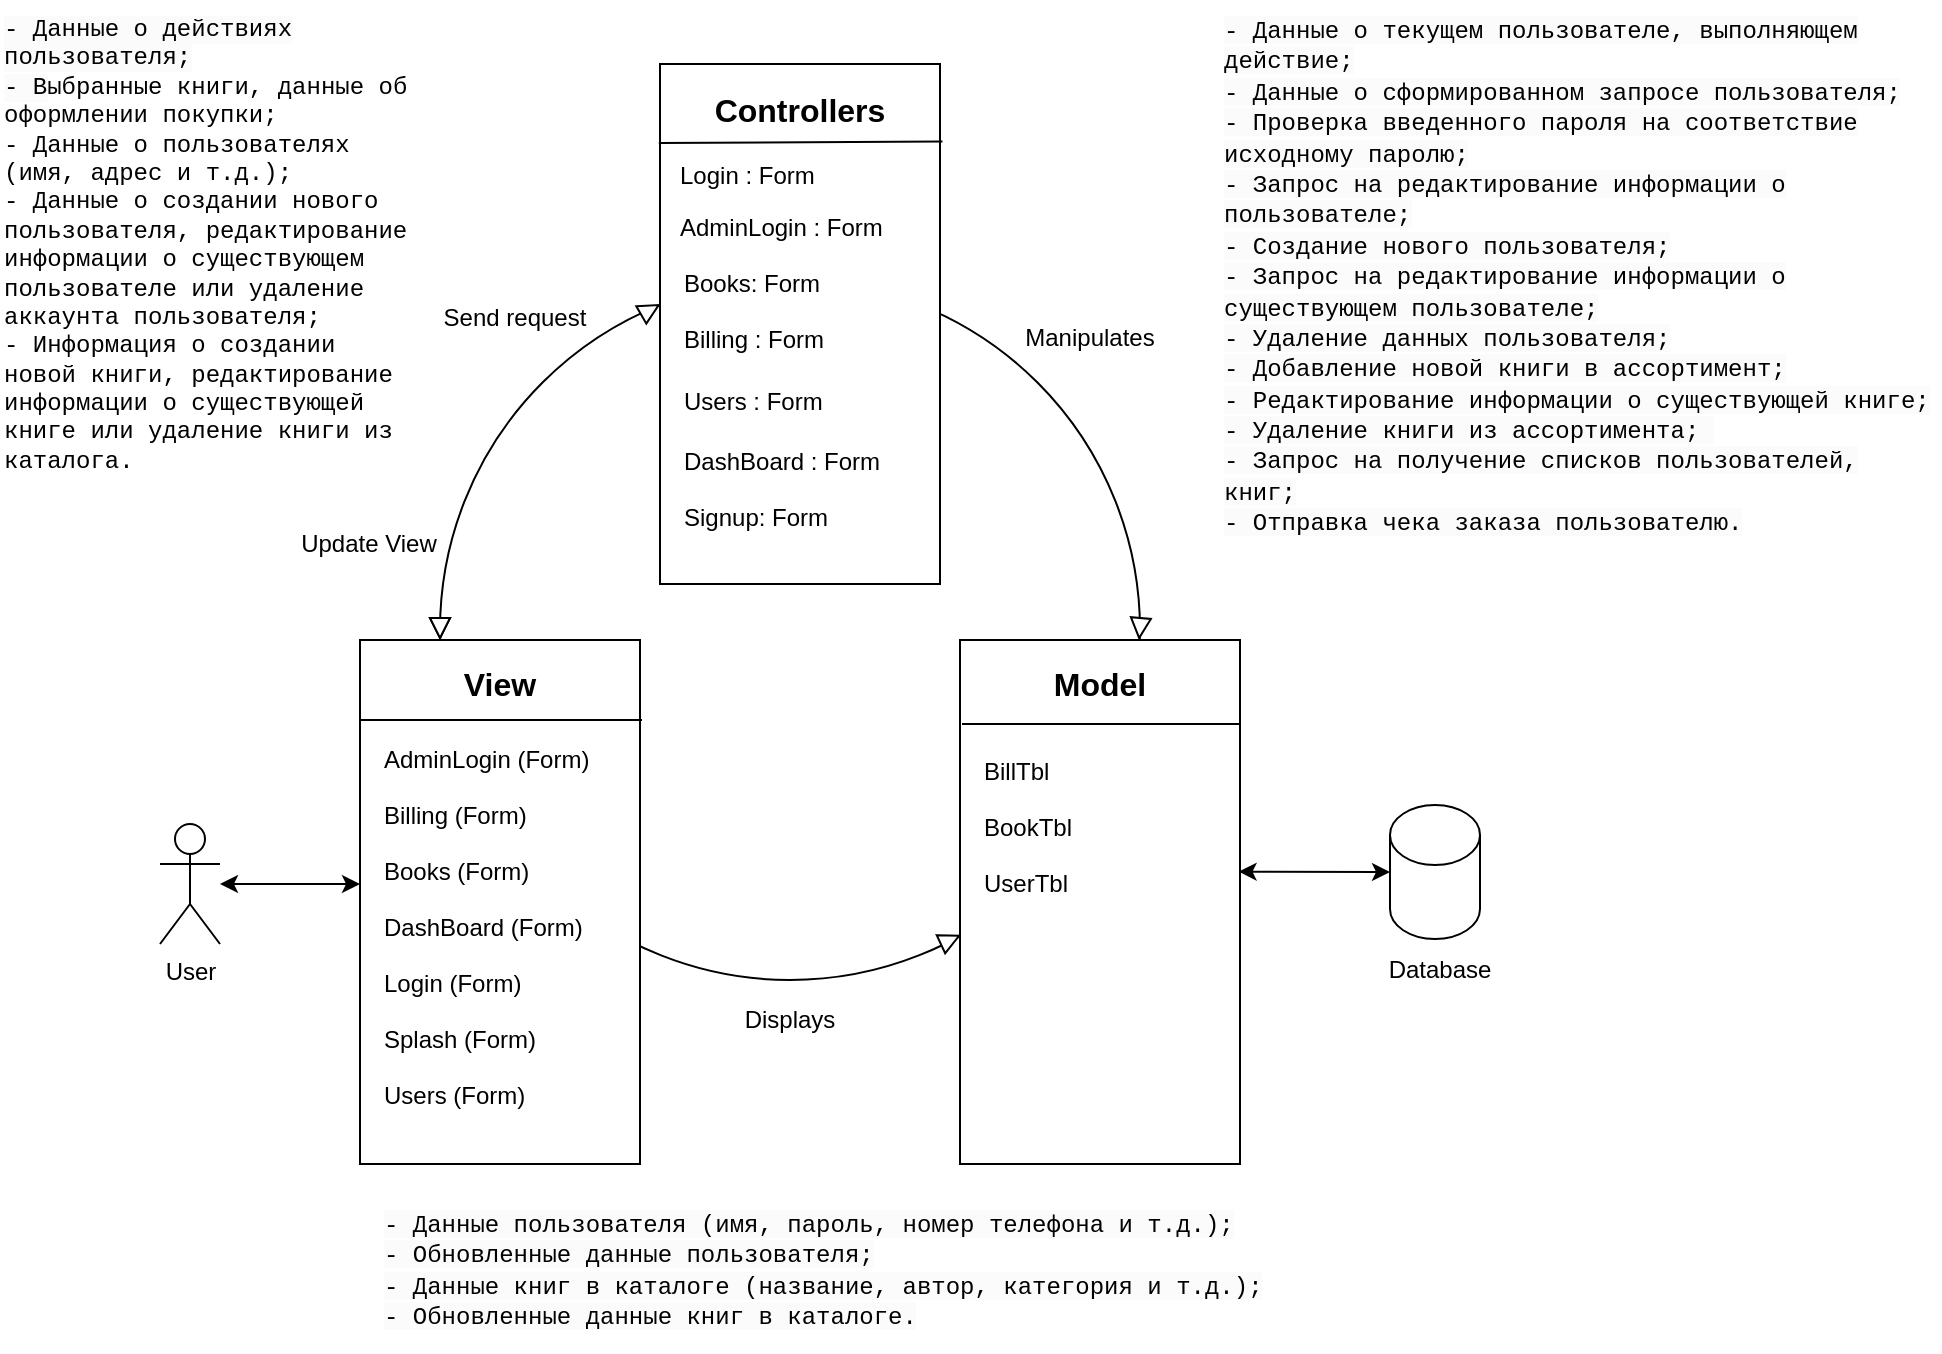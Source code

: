 <mxfile version="22.1.2" type="device">
  <diagram name="Page-1" id="gIOpBOQcGG3zNI33hGde">
    <mxGraphModel dx="1235" dy="731" grid="1" gridSize="10" guides="1" tooltips="1" connect="1" arrows="1" fold="1" page="1" pageScale="1" pageWidth="850" pageHeight="1100" math="0" shadow="0">
      <root>
        <mxCell id="0" />
        <mxCell id="1" parent="0" />
        <mxCell id="c-Q7vZ1H0x__Rw0tNWFu-4" value="" style="ellipse;whiteSpace=wrap;html=1;aspect=fixed;fillColor=none;container=0;" vertex="1" parent="1">
          <mxGeometry x="240" y="188" width="350" height="350" as="geometry" />
        </mxCell>
        <mxCell id="c-Q7vZ1H0x__Rw0tNWFu-24" value="User" style="shape=umlActor;verticalLabelPosition=bottom;verticalAlign=top;html=1;outlineConnect=0;container=0;" vertex="1" parent="1">
          <mxGeometry x="100" y="460" width="30" height="60" as="geometry" />
        </mxCell>
        <mxCell id="c-Q7vZ1H0x__Rw0tNWFu-30" value="" style="endArrow=classic;startArrow=classic;html=1;rounded=0;" edge="1" parent="1" source="c-Q7vZ1H0x__Rw0tNWFu-24">
          <mxGeometry width="50" height="50" relative="1" as="geometry">
            <mxPoint x="400" y="410" as="sourcePoint" />
            <mxPoint x="200" y="490" as="targetPoint" />
          </mxGeometry>
        </mxCell>
        <mxCell id="c-Q7vZ1H0x__Rw0tNWFu-46" value="" style="shape=cylinder3;whiteSpace=wrap;html=1;boundedLbl=1;backgroundOutline=1;size=15;container=0;" vertex="1" parent="1">
          <mxGeometry x="715" y="450.5" width="45" height="67" as="geometry" />
        </mxCell>
        <mxCell id="c-Q7vZ1H0x__Rw0tNWFu-47" value="" style="endArrow=classic;startArrow=classic;html=1;rounded=0;exitX=0.995;exitY=0.442;exitDx=0;exitDy=0;entryX=0;entryY=0.5;entryDx=0;entryDy=0;entryPerimeter=0;exitPerimeter=0;" edge="1" parent="1" source="c-Q7vZ1H0x__Rw0tNWFu-11" target="c-Q7vZ1H0x__Rw0tNWFu-46">
          <mxGeometry width="50" height="50" relative="1" as="geometry">
            <mxPoint x="480" y="380" as="sourcePoint" />
            <mxPoint x="720" y="599" as="targetPoint" />
          </mxGeometry>
        </mxCell>
        <mxCell id="c-Q7vZ1H0x__Rw0tNWFu-48" value="Database" style="text;html=1;strokeColor=none;fillColor=none;align=center;verticalAlign=middle;whiteSpace=wrap;rounded=0;container=0;" vertex="1" parent="1">
          <mxGeometry x="710" y="517.5" width="60" height="30" as="geometry" />
        </mxCell>
        <mxCell id="c-Q7vZ1H0x__Rw0tNWFu-11" value="" style="rounded=0;whiteSpace=wrap;html=1;container=0;" vertex="1" parent="1">
          <mxGeometry x="500" y="368" width="140" height="262" as="geometry" />
        </mxCell>
        <mxCell id="c-Q7vZ1H0x__Rw0tNWFu-12" value="" style="rounded=0;whiteSpace=wrap;html=1;container=0;" vertex="1" parent="1">
          <mxGeometry x="350" y="80" width="140" height="260" as="geometry" />
        </mxCell>
        <mxCell id="c-Q7vZ1H0x__Rw0tNWFu-14" value="" style="endArrow=none;html=1;rounded=0;fontSize=10;entryX=1.016;entryY=0.123;entryDx=0;entryDy=0;entryPerimeter=0;exitX=0.003;exitY=0.125;exitDx=0;exitDy=0;exitPerimeter=0;" edge="1" parent="1">
          <mxGeometry width="50" height="50" relative="1" as="geometry">
            <mxPoint x="349.42" y="119.5" as="sourcePoint" />
            <mxPoint x="491.24" y="118.74" as="targetPoint" />
          </mxGeometry>
        </mxCell>
        <mxCell id="c-Q7vZ1H0x__Rw0tNWFu-17" value="" style="endArrow=none;html=1;rounded=0;" edge="1" parent="1">
          <mxGeometry width="50" height="50" relative="1" as="geometry">
            <mxPoint x="501" y="410" as="sourcePoint" />
            <mxPoint x="640" y="410" as="targetPoint" />
          </mxGeometry>
        </mxCell>
        <mxCell id="c-Q7vZ1H0x__Rw0tNWFu-21" value="&lt;font style=&quot;font-size: 16px;&quot;&gt;&lt;b&gt;Controllers&lt;/b&gt;&lt;/font&gt;" style="text;html=1;strokeColor=none;fillColor=none;align=center;verticalAlign=middle;whiteSpace=wrap;rounded=0;container=0;" vertex="1" parent="1">
          <mxGeometry x="375" y="86.5" width="90" height="33" as="geometry" />
        </mxCell>
        <mxCell id="c-Q7vZ1H0x__Rw0tNWFu-22" value="&lt;font style=&quot;font-size: 16px;&quot;&gt;&lt;b&gt;Model&lt;/b&gt;&lt;/font&gt;" style="text;html=1;strokeColor=none;fillColor=none;align=center;verticalAlign=middle;whiteSpace=wrap;rounded=0;container=0;" vertex="1" parent="1">
          <mxGeometry x="540" y="375" width="60" height="30" as="geometry" />
        </mxCell>
        <mxCell id="c-Q7vZ1H0x__Rw0tNWFu-44" value="" style="triangle;whiteSpace=wrap;html=1;rotation=95;container=0;" vertex="1" parent="1">
          <mxGeometry x="585" y="357" width="10" height="10" as="geometry" />
        </mxCell>
        <mxCell id="c-Q7vZ1H0x__Rw0tNWFu-45" value="" style="triangle;whiteSpace=wrap;html=1;rotation=-25;container=0;" vertex="1" parent="1">
          <mxGeometry x="490" y="513" width="10" height="10" as="geometry" />
        </mxCell>
        <mxCell id="c-Q7vZ1H0x__Rw0tNWFu-10" value="" style="rounded=0;whiteSpace=wrap;html=1;container=0;" vertex="1" parent="1">
          <mxGeometry x="200" y="368" width="140" height="262" as="geometry" />
        </mxCell>
        <mxCell id="c-Q7vZ1H0x__Rw0tNWFu-16" value="" style="endArrow=none;html=1;rounded=0;exitX=-0.019;exitY=0.167;exitDx=0;exitDy=0;exitPerimeter=0;align=left;" edge="1" parent="1">
          <mxGeometry width="50" height="50" relative="1" as="geometry">
            <mxPoint x="200" y="408" as="sourcePoint" />
            <mxPoint x="341" y="408" as="targetPoint" />
          </mxGeometry>
        </mxCell>
        <mxCell id="c-Q7vZ1H0x__Rw0tNWFu-19" value="&lt;font style=&quot;font-size: 16px;&quot;&gt;&lt;b&gt;View&lt;/b&gt;&lt;/font&gt;" style="text;html=1;strokeColor=none;fillColor=none;align=center;verticalAlign=middle;whiteSpace=wrap;rounded=0;container=0;" vertex="1" parent="1">
          <mxGeometry x="240" y="375" width="60" height="30" as="geometry" />
        </mxCell>
        <mxCell id="c-Q7vZ1H0x__Rw0tNWFu-32" value="Billing (Form)" style="text;html=1;strokeColor=none;fillColor=none;align=left;verticalAlign=middle;whiteSpace=wrap;rounded=0;container=0;" vertex="1" parent="1">
          <mxGeometry x="210" y="442" width="120" height="28" as="geometry" />
        </mxCell>
        <mxCell id="c-Q7vZ1H0x__Rw0tNWFu-33" value="Books (Form)" style="text;html=1;strokeColor=none;fillColor=none;align=left;verticalAlign=middle;whiteSpace=wrap;rounded=0;container=0;" vertex="1" parent="1">
          <mxGeometry x="210" y="470" width="120" height="28" as="geometry" />
        </mxCell>
        <mxCell id="c-Q7vZ1H0x__Rw0tNWFu-34" value="DashBoard (Form)" style="text;html=1;strokeColor=none;fillColor=none;align=left;verticalAlign=middle;whiteSpace=wrap;rounded=0;container=0;" vertex="1" parent="1">
          <mxGeometry x="210" y="498" width="120" height="28" as="geometry" />
        </mxCell>
        <mxCell id="c-Q7vZ1H0x__Rw0tNWFu-35" value="Login (Form)" style="text;html=1;strokeColor=none;fillColor=none;align=left;verticalAlign=middle;whiteSpace=wrap;rounded=0;container=0;" vertex="1" parent="1">
          <mxGeometry x="210" y="526" width="120" height="28" as="geometry" />
        </mxCell>
        <mxCell id="c-Q7vZ1H0x__Rw0tNWFu-36" value="Splash (Form)" style="text;html=1;strokeColor=none;fillColor=none;align=left;verticalAlign=middle;whiteSpace=wrap;rounded=0;container=0;" vertex="1" parent="1">
          <mxGeometry x="210" y="554" width="120" height="28" as="geometry" />
        </mxCell>
        <mxCell id="c-Q7vZ1H0x__Rw0tNWFu-37" value="Users (Form)" style="text;html=1;strokeColor=none;fillColor=none;align=left;verticalAlign=middle;whiteSpace=wrap;rounded=0;container=0;" vertex="1" parent="1">
          <mxGeometry x="210" y="582" width="120" height="28" as="geometry" />
        </mxCell>
        <mxCell id="c-Q7vZ1H0x__Rw0tNWFu-31" value="AdminLogin (Form)" style="text;html=1;strokeColor=none;fillColor=none;align=left;verticalAlign=middle;whiteSpace=wrap;rounded=0;container=0;" vertex="1" parent="1">
          <mxGeometry x="210" y="414" width="120" height="28" as="geometry" />
        </mxCell>
        <mxCell id="c-Q7vZ1H0x__Rw0tNWFu-63" value="BillTbl" style="text;html=1;strokeColor=none;fillColor=none;align=left;verticalAlign=middle;whiteSpace=wrap;rounded=0;container=0;" vertex="1" parent="1">
          <mxGeometry x="510" y="420" width="120" height="28" as="geometry" />
        </mxCell>
        <mxCell id="c-Q7vZ1H0x__Rw0tNWFu-64" value="UserTbl" style="text;html=1;strokeColor=none;fillColor=none;align=left;verticalAlign=middle;whiteSpace=wrap;rounded=0;container=0;" vertex="1" parent="1">
          <mxGeometry x="510" y="476" width="120" height="28" as="geometry" />
        </mxCell>
        <mxCell id="c-Q7vZ1H0x__Rw0tNWFu-65" value="BookTbl" style="text;html=1;strokeColor=none;fillColor=none;align=left;verticalAlign=middle;whiteSpace=wrap;rounded=0;container=0;" vertex="1" parent="1">
          <mxGeometry x="510" y="448" width="120" height="28" as="geometry" />
        </mxCell>
        <mxCell id="c-Q7vZ1H0x__Rw0tNWFu-67" value="Displays" style="text;html=1;strokeColor=none;fillColor=none;align=center;verticalAlign=middle;whiteSpace=wrap;rounded=0;" vertex="1" parent="1">
          <mxGeometry x="385" y="543" width="60" height="30" as="geometry" />
        </mxCell>
        <mxCell id="c-Q7vZ1H0x__Rw0tNWFu-68" value="Manipulates" style="text;html=1;strokeColor=none;fillColor=none;align=center;verticalAlign=middle;whiteSpace=wrap;rounded=0;" vertex="1" parent="1">
          <mxGeometry x="530" y="208" width="70" height="17" as="geometry" />
        </mxCell>
        <mxCell id="c-Q7vZ1H0x__Rw0tNWFu-71" value="" style="triangle;whiteSpace=wrap;html=1;rotation=90;container=0;" vertex="1" parent="1">
          <mxGeometry x="235.005" y="357.005" width="10" height="10" as="geometry" />
        </mxCell>
        <mxCell id="c-Q7vZ1H0x__Rw0tNWFu-73" value="Send request" style="text;html=1;strokeColor=none;fillColor=none;align=center;verticalAlign=middle;whiteSpace=wrap;rounded=0;" vertex="1" parent="1">
          <mxGeometry x="240" y="198" width="75" height="17" as="geometry" />
        </mxCell>
        <mxCell id="c-Q7vZ1H0x__Rw0tNWFu-76" value="" style="triangle;whiteSpace=wrap;html=1;rotation=90;container=0;" vertex="1" parent="1">
          <mxGeometry x="235.005" y="357.005" width="10" height="10" as="geometry" />
        </mxCell>
        <mxCell id="c-Q7vZ1H0x__Rw0tNWFu-78" value="Update View" style="text;html=1;strokeColor=none;fillColor=none;align=center;verticalAlign=middle;whiteSpace=wrap;rounded=0;" vertex="1" parent="1">
          <mxGeometry x="167" y="311" width="75" height="17" as="geometry" />
        </mxCell>
        <mxCell id="c-Q7vZ1H0x__Rw0tNWFu-82" value="LoginBtn_Click" style="text;html=1;strokeColor=none;fillColor=none;align=left;verticalAlign=middle;whiteSpace=wrap;rounded=0;container=0;fontSize=10;fontColor=none;noLabel=1;" vertex="1" parent="1">
          <mxGeometry x="812" y="328" width="120" height="24" as="geometry" />
        </mxCell>
        <mxCell id="c-Q7vZ1H0x__Rw0tNWFu-83" value="CancelLbl_Click" style="text;html=1;strokeColor=none;fillColor=none;align=left;verticalAlign=middle;whiteSpace=wrap;rounded=0;container=0;fontSize=10;fontColor=none;noLabel=1;" vertex="1" parent="1">
          <mxGeometry x="812" y="467" width="120" height="22" as="geometry" />
        </mxCell>
        <mxCell id="c-Q7vZ1H0x__Rw0tNWFu-84" value="AddToBillBtn_Click" style="text;html=1;strokeColor=none;fillColor=none;align=left;verticalAlign=middle;whiteSpace=wrap;rounded=0;container=0;fontSize=10;fontColor=none;noLabel=1;" vertex="1" parent="1">
          <mxGeometry x="811" y="362" width="120" height="24" as="geometry" />
        </mxCell>
        <mxCell id="c-Q7vZ1H0x__Rw0tNWFu-85" value="CancelLbl_Click" style="text;html=1;strokeColor=none;fillColor=none;align=left;verticalAlign=middle;whiteSpace=wrap;rounded=0;container=0;fontSize=10;fontColor=none;noLabel=1;" vertex="1" parent="1">
          <mxGeometry x="811" y="381" width="120" height="22" as="geometry" />
        </mxCell>
        <mxCell id="c-Q7vZ1H0x__Rw0tNWFu-86" value="UpdateBook" style="text;html=1;strokeColor=none;fillColor=none;align=left;verticalAlign=middle;whiteSpace=wrap;rounded=0;container=0;fontSize=10;fontColor=none;noLabel=1;" vertex="1" parent="1">
          <mxGeometry x="811" y="398" width="120" height="22" as="geometry" />
        </mxCell>
        <mxCell id="c-Q7vZ1H0x__Rw0tNWFu-87" value="ResetBillBtn_Click" style="text;html=1;strokeColor=none;fillColor=none;align=left;verticalAlign=middle;whiteSpace=wrap;rounded=0;container=0;fontSize=10;fontColor=none;noLabel=1;" vertex="1" parent="1">
          <mxGeometry x="811" y="416" width="120" height="22" as="geometry" />
        </mxCell>
        <mxCell id="c-Q7vZ1H0x__Rw0tNWFu-88" value="PrintBtn_Click" style="text;html=1;strokeColor=none;fillColor=none;align=left;verticalAlign=middle;whiteSpace=wrap;rounded=0;container=0;fontSize=10;fontColor=none;noLabel=1;" vertex="1" parent="1">
          <mxGeometry x="814" y="455" width="118" height="17" as="geometry" />
        </mxCell>
        <mxCell id="c-Q7vZ1H0x__Rw0tNWFu-89" value="&lt;font style=&quot;font-size: 10px;&quot;&gt;BookDGV_CellContentClick&lt;/font&gt;" style="text;html=1;strokeColor=none;fillColor=none;align=left;verticalAlign=middle;whiteSpace=wrap;rounded=0;container=0;fontSize=10;fontColor=none;noLabel=1;" vertex="1" parent="1">
          <mxGeometry x="810" y="680.5" width="120" height="22" as="geometry" />
        </mxCell>
        <mxCell id="c-Q7vZ1H0x__Rw0tNWFu-90" value="DashBoard_Load" style="text;html=1;strokeColor=none;fillColor=none;align=left;verticalAlign=middle;whiteSpace=wrap;rounded=0;container=0;fontSize=10;fontColor=none;noLabel=1;" vertex="1" parent="1">
          <mxGeometry x="811" y="605.5" width="120" height="22" as="geometry" />
        </mxCell>
        <mxCell id="c-Q7vZ1H0x__Rw0tNWFu-91" value="LogoutBtn_Click" style="text;html=1;strokeColor=none;fillColor=none;align=left;verticalAlign=middle;whiteSpace=wrap;rounded=0;container=0;fontSize=10;fontColor=none;noLabel=1;" vertex="1" parent="1">
          <mxGeometry x="812" y="345" width="120" height="22" as="geometry" />
        </mxCell>
        <mxCell id="c-Q7vZ1H0x__Rw0tNWFu-92" value="ContactUsLbl_Click" style="text;html=1;strokeColor=none;fillColor=none;align=left;verticalAlign=middle;whiteSpace=wrap;rounded=0;container=0;fontSize=10;fontColor=none;noLabel=1;" vertex="1" parent="1">
          <mxGeometry x="812" y="502" width="120" height="22" as="geometry" />
        </mxCell>
        <mxCell id="c-Q7vZ1H0x__Rw0tNWFu-93" value="ExitLbl_Click" style="text;html=1;strokeColor=none;fillColor=none;align=left;verticalAlign=middle;whiteSpace=wrap;rounded=0;container=0;fontSize=10;fontColor=none;noLabel=1;" vertex="1" parent="1">
          <mxGeometry x="812" y="485" width="120" height="22" as="geometry" />
        </mxCell>
        <mxCell id="c-Q7vZ1H0x__Rw0tNWFu-94" value="EditBtn_Click" style="text;html=1;strokeColor=none;fillColor=none;align=left;verticalAlign=middle;whiteSpace=wrap;rounded=0;container=0;fontSize=10;fontColor=none;noLabel=1;" vertex="1" parent="1">
          <mxGeometry x="812" y="537" width="120" height="22" as="geometry" />
        </mxCell>
        <mxCell id="c-Q7vZ1H0x__Rw0tNWFu-95" value="RefreshBtn_Click" style="text;html=1;strokeColor=none;fillColor=none;align=left;verticalAlign=middle;whiteSpace=wrap;rounded=0;container=0;fontSize=10;fontColor=none;noLabel=1;" vertex="1" parent="1">
          <mxGeometry x="812" y="520" width="120" height="22" as="geometry" />
        </mxCell>
        <mxCell id="c-Q7vZ1H0x__Rw0tNWFu-96" value="Filter" style="text;html=1;strokeColor=none;fillColor=none;align=left;verticalAlign=middle;whiteSpace=wrap;rounded=0;container=0;fontSize=10;fontColor=none;noLabel=1;" vertex="1" parent="1">
          <mxGeometry x="812" y="589" width="120" height="22" as="geometry" />
        </mxCell>
        <mxCell id="c-Q7vZ1H0x__Rw0tNWFu-97" value="SaveBtn_Click" style="text;html=1;strokeColor=none;fillColor=none;align=left;verticalAlign=middle;whiteSpace=wrap;rounded=0;container=0;fontSize=10;fontColor=none;noLabel=1;" vertex="1" parent="1">
          <mxGeometry x="812" y="572" width="120" height="22" as="geometry" />
        </mxCell>
        <mxCell id="c-Q7vZ1H0x__Rw0tNWFu-98" value="DeleteBtn_Click" style="text;html=1;strokeColor=none;fillColor=none;align=left;verticalAlign=middle;whiteSpace=wrap;rounded=0;container=0;fontSize=10;fontColor=none;noLabel=1;" vertex="1" parent="1">
          <mxGeometry x="812" y="554" width="120" height="22" as="geometry" />
        </mxCell>
        <mxCell id="c-Q7vZ1H0x__Rw0tNWFu-99" value="DashBoardLbl_Click" style="text;html=1;strokeColor=none;fillColor=none;align=left;verticalAlign=middle;whiteSpace=wrap;rounded=0;container=0;fontSize=10;fontColor=none;noLabel=1;" vertex="1" parent="1">
          <mxGeometry x="811" y="624" width="120" height="22" as="geometry" />
        </mxCell>
        <mxCell id="c-Q7vZ1H0x__Rw0tNWFu-100" value="AdminLoginLbl_Click" style="text;html=1;strokeColor=none;fillColor=none;align=left;verticalAlign=middle;whiteSpace=wrap;rounded=0;container=0;fontSize=10;fontColor=none;noLabel=1;" vertex="1" parent="1">
          <mxGeometry x="812" y="642" width="120" height="22" as="geometry" />
        </mxCell>
        <mxCell id="c-Q7vZ1H0x__Rw0tNWFu-102" value="timer1_Tick" style="text;html=1;strokeColor=none;fillColor=none;align=left;verticalAlign=middle;whiteSpace=wrap;rounded=0;container=0;fontSize=10;fontColor=none;noLabel=1;" vertex="1" parent="1">
          <mxGeometry x="813" y="433" width="120" height="22" as="geometry" />
        </mxCell>
        <mxCell id="c-Q7vZ1H0x__Rw0tNWFu-103" value="UserDGV_CellContentClick" style="text;html=1;strokeColor=none;fillColor=none;align=left;verticalAlign=middle;whiteSpace=wrap;rounded=0;container=0;fontSize=10;fontColor=none;noLabel=1;" vertex="1" parent="1">
          <mxGeometry x="810" y="661.5" width="120" height="22" as="geometry" />
        </mxCell>
        <mxCell id="c-Q7vZ1H0x__Rw0tNWFu-110" value="Login : Form" style="text;html=1;strokeColor=none;fillColor=none;align=left;verticalAlign=middle;whiteSpace=wrap;rounded=0;container=0;" vertex="1" parent="1">
          <mxGeometry x="358" y="122" width="120" height="28" as="geometry" />
        </mxCell>
        <mxCell id="c-Q7vZ1H0x__Rw0tNWFu-111" value="Users : Form" style="text;html=1;strokeColor=none;fillColor=none;align=left;verticalAlign=middle;whiteSpace=wrap;rounded=0;container=0;" vertex="1" parent="1">
          <mxGeometry x="360" y="235" width="120" height="28" as="geometry" />
        </mxCell>
        <mxCell id="c-Q7vZ1H0x__Rw0tNWFu-112" value="Books: Form" style="text;html=1;strokeColor=none;fillColor=none;align=left;verticalAlign=middle;whiteSpace=wrap;rounded=0;container=0;" vertex="1" parent="1">
          <mxGeometry x="360" y="176" width="120" height="28" as="geometry" />
        </mxCell>
        <mxCell id="c-Q7vZ1H0x__Rw0tNWFu-113" value="Billing : Form" style="text;html=1;strokeColor=none;fillColor=none;align=left;verticalAlign=middle;whiteSpace=wrap;rounded=0;container=0;" vertex="1" parent="1">
          <mxGeometry x="360" y="204" width="120" height="28" as="geometry" />
        </mxCell>
        <mxCell id="c-Q7vZ1H0x__Rw0tNWFu-114" value="AdminLogin : Form" style="text;html=1;strokeColor=none;fillColor=none;align=left;verticalAlign=middle;whiteSpace=wrap;rounded=0;container=0;" vertex="1" parent="1">
          <mxGeometry x="358" y="148" width="120" height="28" as="geometry" />
        </mxCell>
        <mxCell id="c-Q7vZ1H0x__Rw0tNWFu-115" value="DashBoard : Form" style="text;html=1;strokeColor=none;fillColor=none;align=left;verticalAlign=middle;whiteSpace=wrap;rounded=0;container=0;" vertex="1" parent="1">
          <mxGeometry x="360" y="265" width="120" height="28" as="geometry" />
        </mxCell>
        <mxCell id="c-Q7vZ1H0x__Rw0tNWFu-116" value="Signup: Form" style="text;html=1;strokeColor=none;fillColor=none;align=left;verticalAlign=middle;whiteSpace=wrap;rounded=0;container=0;" vertex="1" parent="1">
          <mxGeometry x="360" y="293" width="120" height="28" as="geometry" />
        </mxCell>
        <mxCell id="c-Q7vZ1H0x__Rw0tNWFu-118" value="" style="triangle;whiteSpace=wrap;html=1;rotation=-30;container=0;" vertex="1" parent="1">
          <mxGeometry x="340.005" y="198.005" width="10" height="10" as="geometry" />
        </mxCell>
        <mxCell id="c-Q7vZ1H0x__Rw0tNWFu-121" value="&lt;span style=&quot;color: rgb(0, 0, 0); font-size: 12px; font-style: normal; font-variant-ligatures: normal; font-variant-caps: normal; font-weight: 400; letter-spacing: normal; orphans: 2; text-indent: 0px; text-transform: none; widows: 2; word-spacing: 0px; -webkit-text-stroke-width: 0px; background-color: rgb(251, 251, 251); text-decoration-thickness: initial; text-decoration-style: initial; text-decoration-color: initial; float: none; display: inline !important;&quot;&gt;&lt;font face=&quot;Courier New&quot;&gt;- Данные о текущем пользователе, выполняющем действие; &lt;br&gt;- Данные о сформированном запросе пользователя; &lt;br&gt;- Проверка введенного пароля на соответствие исходному паролю; &lt;br&gt;- Запрос на редактирование информации о пользователе; &lt;br&gt;- Создание нового пользователя; &lt;br&gt;- Запрос на редактирование информации о существующем пользователе; &lt;br&gt;- Удаление данных пользователя; &lt;br&gt;- Добавление новой книги в ассортимент; &lt;br&gt;- Редактирование информации о существующей книге; &lt;br&gt;- Удаление книги из ассортимента&lt;/font&gt;&lt;font face=&quot;Courier New&quot;&gt;;&amp;nbsp; &lt;br&gt;- Запрос на получение списков пользователей, книг; &lt;br&gt;- Отправка чека заказа пользователю.&lt;/font&gt;&lt;/span&gt;" style="text;whiteSpace=wrap;html=1;align=left;" vertex="1" parent="1">
          <mxGeometry x="630" y="48.5" width="360" height="301.5" as="geometry" />
        </mxCell>
        <mxCell id="c-Q7vZ1H0x__Rw0tNWFu-122" value="&lt;span style=&quot;color: rgb(0, 0, 0); font-size: 12px; font-style: normal; font-variant-ligatures: normal; font-variant-caps: normal; font-weight: 400; letter-spacing: normal; orphans: 2; text-align: justify; text-indent: 0px; text-transform: none; widows: 2; word-spacing: 0px; -webkit-text-stroke-width: 0px; background-color: rgb(251, 251, 251); text-decoration-thickness: initial; text-decoration-style: initial; text-decoration-color: initial; float: none; display: inline !important;&quot;&gt;- Данные о действиях пользователя; &lt;br&gt;- В&lt;/span&gt;&lt;span style=&quot;border-color: var(--border-color); color: rgb(0, 0, 0); font-size: 12px; font-style: normal; font-variant-ligatures: normal; font-variant-caps: normal; font-weight: 400; letter-spacing: normal; orphans: 2; text-align: justify; text-indent: 0px; text-transform: none; widows: 2; word-spacing: 0px; -webkit-text-stroke-width: 0px; background-color: initial; text-decoration-thickness: initial; text-decoration-style: initial; text-decoration-color: initial;&quot;&gt;ыбранные книги,&lt;/span&gt;&lt;span style=&quot;border-color: var(--border-color); color: rgb(0, 0, 0); font-size: 12px; font-style: normal; font-variant-ligatures: normal; font-variant-caps: normal; font-weight: 400; letter-spacing: normal; orphans: 2; text-align: justify; text-indent: 0px; text-transform: none; widows: 2; word-spacing: 0px; -webkit-text-stroke-width: 0px; background-color: initial; text-decoration-thickness: initial; text-decoration-style: initial; text-decoration-color: initial;&quot;&gt;&amp;nbsp;данные об оформлении покупки; &lt;br&gt;- Данные о пользователях (имя, адрес и т.д.); &lt;br&gt;- Данные о создании нового пользователя, редактирование информации о существующем пользователе или удаление аккаунта пользователя; &lt;br&gt;- Информация о&lt;/span&gt;&lt;span style=&quot;border-color: var(--border-color); color: rgb(0, 0, 0); font-size: 12px; font-style: normal; font-variant-ligatures: normal; font-variant-caps: normal; font-weight: 400; letter-spacing: normal; orphans: 2; text-align: justify; text-indent: 0px; text-transform: none; widows: 2; word-spacing: 0px; -webkit-text-stroke-width: 0px; background-color: initial; text-decoration-thickness: initial; text-decoration-style: initial; text-decoration-color: initial;&quot;&gt;&amp;nbsp;создании новой книги, редактирование информации о существующей книге или удаление книги из каталога.&lt;/span&gt;" style="text;whiteSpace=wrap;html=1;fontFamily=Courier New;" vertex="1" parent="1">
          <mxGeometry x="20" y="48.5" width="210" height="256" as="geometry" />
        </mxCell>
        <mxCell id="c-Q7vZ1H0x__Rw0tNWFu-123" value="&lt;span style=&quot;color: rgb(0, 0, 0); font-size: 12px; font-style: normal; font-variant-ligatures: normal; font-variant-caps: normal; font-weight: 400; letter-spacing: normal; orphans: 2; text-align: justify; text-indent: 0px; text-transform: none; widows: 2; word-spacing: 0px; -webkit-text-stroke-width: 0px; background-color: rgb(251, 251, 251); text-decoration-thickness: initial; text-decoration-style: initial; text-decoration-color: initial; float: none; display: inline !important;&quot;&gt;&lt;font face=&quot;Courier New&quot;&gt;- Данные пользователя (имя, пароль, номер телефона и т.д.); &lt;br&gt;- Обновленные данные пользователя; &lt;br&gt;- Данные книг в каталоге (название, автор, категория и т.д.);&lt;br&gt;- Обновленные данные книг в каталоге.&lt;/font&gt;&lt;br&gt;&lt;/span&gt;" style="text;whiteSpace=wrap;html=1;" vertex="1" parent="1">
          <mxGeometry x="210" y="646" width="468" height="78" as="geometry" />
        </mxCell>
      </root>
    </mxGraphModel>
  </diagram>
</mxfile>
